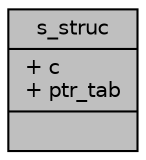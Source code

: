 digraph "s_struc"
{
  edge [fontname="Helvetica",fontsize="10",labelfontname="Helvetica",labelfontsize="10"];
  node [fontname="Helvetica",fontsize="10",shape=record];
  Node1 [label="{s_struc\n|+ c\l+ ptr_tab\l|}",height=0.2,width=0.4,color="black", fillcolor="grey75", style="filled", fontcolor="black"];
}
